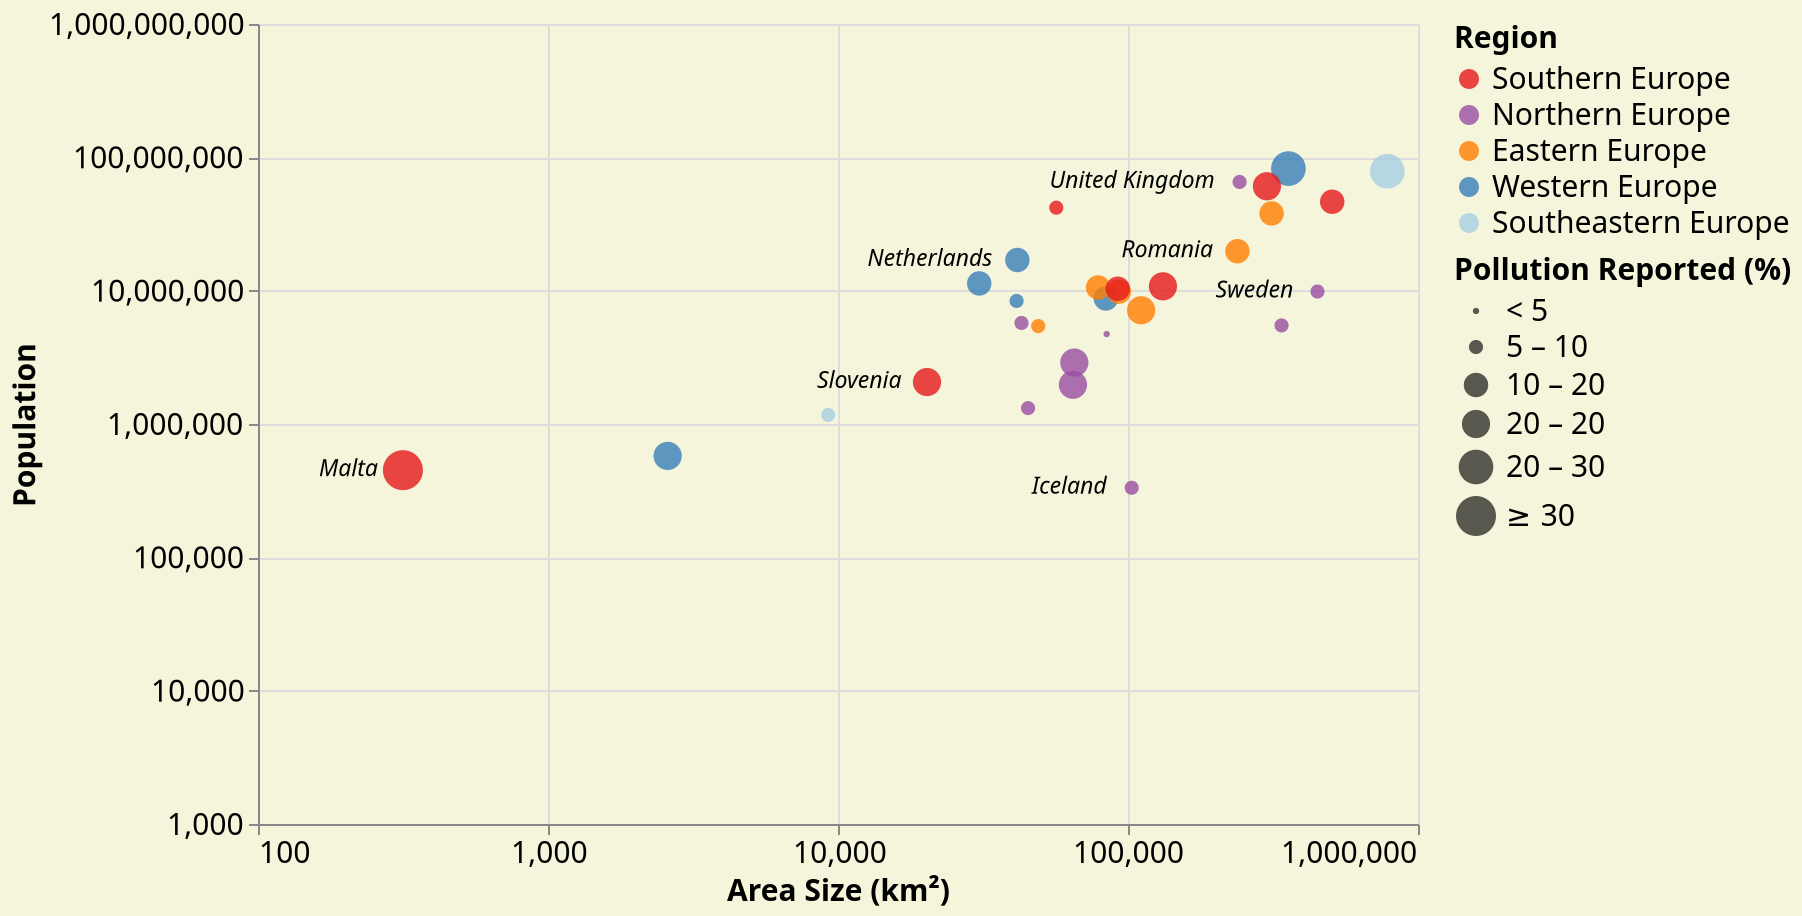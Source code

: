 {
  "$schema": "https://vega.github.io/schema/vega-lite/v4.json",
  "width": 580,
  "height": 400,
  "background": "#f5f5dc",
  "data": {
    "values": [
      {
        "country": "Austria",
        "Area Size (km²)": 83879,
        "Population": 8736668,
        "PercentageofreportedPollution": 10.7,
        "Region": "Western Europe",
        "LifeExpectancy": 81.8,
        "avg_high_temp": 54.2,
        "avg_low_temp": 37.4,
        "avg_precipitation": 39.3
      },
      {
        "country": "Belgium",
        "Area Size (km²)": 30689,
        "Population": 11331422,
        "PercentageofreportedPollution": 13.2,
        "Region": "Western Europe",
        "LifeExpectancy": 81.5,
        "avg_high_temp": 55.5,
        "avg_low_temp": 42,
        "avg_precipitation": 33.1
      },
      {
        "country": "Bulgaria",
        "Area Size (km²)": 110994,
        "Population": 7127822,
        "PercentageofreportedPollution": 15.1,
        "Region": "Eastern Europe",
        "LifeExpectancy": 74.9,
        "avg_high_temp": 59.3,
        "avg_low_temp": 43.4,
        "avg_precipitation": 24.7
      },
      {
        "country": "Switzerland",
        "Area Size (km²)": 41285,
        "Population": 8373338,
        "PercentageofreportedPollution": 8.9,
        "Region": "Western Europe",
        "LifeExpectancy": 83.7,
        "avg_high_temp": 62.3,
        "avg_low_temp": 48,
        "avg_precipitation": 41.1
      },
      {
        "country": "Cyprus",
        "Area Size (km²)": 9251,
        "Population": 1170187,
        "PercentageofreportedPollution": 9.2,
        "Region": "Southeastern Europe",
        "LifeExpectancy": 82.7,
        "avg_high_temp": 75.1,
        "avg_low_temp": 57.5,
        "avg_precipitation": 15.4
      },
      {
        "country": "Czechia",
        "Area Size (km²)": 78866,
        "Population": 10566332,
        "PercentageofreportedPollution": 13.5,
        "Region": "Eastern Europe",
        "LifeExpectancy": 79.1,
        "avg_high_temp": 51.4,
        "avg_low_temp": 37.3,
        "avg_precipitation": 27.4
      },
      {
        "country": "Germany",
        "Area Size (km²)": 357386,
        "Population": 82348669,
        "PercentageofreportedPollution": 23.2,
        "Region": "Western Europe",
        "LifeExpectancy": 81,
        "avg_high_temp": 51.4,
        "avg_low_temp": 41.6,
        "avg_precipitation": 23.9
      },
      {
        "country": "Denmark",
        "Area Size (km²)": 42933,
        "Population": 5728010,
        "PercentageofreportedPollution": 6.8,
        "Region": "Northern Europe",
        "LifeExpectancy": 80.9,
        "avg_high_temp": 48.4,
        "avg_low_temp": 35.9,
        "avg_precipitation": 25.6
      },
      {
        "country": "Estonia",
        "Area Size (km²)": 45227,
        "Population": 1315790,
        "PercentageofreportedPollution": 9.9,
        "Region": "Northern Europe",
        "LifeExpectancy": 78,
        "avg_high_temp": 43.9,
        "avg_low_temp": 31.3,
        "avg_precipitation": 21.9
      },
      {
        "country": "Greece",
        "Area Size (km²)": 131957,
        "Population": 10775971,
        "PercentageofreportedPollution": 19.6,
        "Region": "Southern Europe",
        "LifeExpectancy": 81.5,
        "avg_high_temp": 60.5,
        "avg_low_temp": 45.6,
        "avg_precipitation": 30.7
      },
      {
        "country": "Spain",
        "Area Size (km²)": 505990,
        "Population": 46440000,
        "PercentageofreportedPollution": 10.1,
        "Region": "Southern Europe",
        "LifeExpectancy": 83.5,
        "avg_high_temp": 54,
        "avg_low_temp": 40.5,
        "avg_precipitation": 29.4
      },
      {
        "country": "Finland",
        "Area Size (km²)": 338440,
        "Population": 5487000,
        "PercentageofreportedPollution": 7.2,
        "Region": "Northern Europe",
        "LifeExpectancy": 81.5,
        "avg_high_temp": 70.1,
        "avg_low_temp": 53.9,
        "avg_precipitation": 25.3
      },
      {
        "country": "Croatia",
        "Area Size (km²)": 56594,
        "Population": 41910000,
        "PercentageofreportedPollution": 7,
        "Region": "Southern Europe",
        "LifeExpectancy": 78.2,
        "avg_high_temp": 43.1,
        "avg_low_temp": 34.2,
        "avg_precipitation": 38.1
      },
      {
        "country": "Hungary",
        "Area Size (km²)": 93030,
        "Population": 9830000,
        "PercentageofreportedPollution": 12.8,
        "Region": "Eastern Europe",
        "LifeExpectancy": 76.2,
        "avg_high_temp": 55.2,
        "avg_low_temp": 44,
        "avg_precipitation": 40.8
      },
      {
        "country": "Ireland",
        "Area Size (km²)": 84421,
        "Population": 4726000,
        "PercentageofreportedPollution": 4.6,
        "Region": "Northern Europe",
        "LifeExpectancy": 81.8,
        "avg_high_temp": 63.8,
        "avg_low_temp": 49.1,
        "avg_precipitation": 30.4
      },
      {
        "country": "Iceland",
        "Area Size (km²)": 103000,
        "Population": 332529,
        "PercentageofreportedPollution": 7.9,
        "Region": "Northern Europe",
        "LifeExpectancy": 82.2,
        "avg_high_temp": 48.8,
        "avg_low_temp": 38.2,
        "avg_precipitation": 23.2
      },
      {
        "country": "Italy",
        "Area Size (km²)": 301338,
        "Population": 60670000,
        "PercentageofreportedPollution": 15.1,
        "Region": "Southern Europe",
        "LifeExpectancy": 83.4,
        "avg_high_temp": 49.6,
        "avg_low_temp": 36.9,
        "avg_precipitation": 26.3
      },
      {
        "country": "Lithuania",
        "Area Size (km²)": 65300,
        "Population": 2889000,
        "PercentageofreportedPollution": 15.6,
        "Region": "Northern Europe",
        "LifeExpectancy": 74.9,
        "avg_high_temp": 54.6,
        "avg_low_temp": 41.2,
        "avg_precipitation": 32.4
      },
      {
        "country": "Luxembourg",
        "Area Size (km²)": 2586,
        "Population": 576249,
        "PercentageofreportedPollution": 16.1,
        "Region": "Western Europe",
        "LifeExpectancy": 82.7,
        "avg_high_temp": 72.3,
        "avg_low_temp": 59.1,
        "avg_precipitation": 22
      },
      {
        "country": "Latvia",
        "Area Size (km²)": 64589,
        "Population": 1969000,
        "PercentageofreportedPollution": 17.2,
        "Region": "Northern Europe",
        "LifeExpectancy": 74.9,
        "avg_high_temp": 55.1,
        "avg_low_temp": 43.7,
        "avg_precipitation": 29.7
      },
      {
        "country": "Malta",
        "Area Size (km²)": 316,
        "Population": 450415,
        "PercentageofreportedPollution": 30.2,
        "Region": "Southern Europe",
        "LifeExpectancy": 82.6,
        "avg_high_temp": 44.1,
        "avg_low_temp": 33.8,
        "avg_precipitation": 44.2
      },
      {
        "country": "Netherlands",
        "Area Size (km²)": 41543,
        "Population": 16980000,
        "PercentageofreportedPollution": 13.2,
        "Region": "Western Europe",
        "LifeExpectancy": 81.7,
        "avg_high_temp": 56.2,
        "avg_low_temp": 33.8,
        "avg_precipitation": 24.6
      },
      {
        "country": "Poland",
        "Area Size (km²)": 312679,
        "Population": 37970000,
        "PercentageofreportedPollution": 11.4,
        "Region": "Eastern Europe",
        "LifeExpectancy": 78,
        "avg_high_temp": 57.1,
        "avg_low_temp": 41.1,
        "avg_precipitation": 24.7
      },
      {
        "country": "Portugal",
        "Area Size (km²)": 92212,
        "Population": 10340000,
        "PercentageofreportedPollution": 13.1,
        "Region": "Southern Europe",
        "LifeExpectancy": 81.3,
        "avg_high_temp": 53,
        "avg_low_temp": 36,
        "avg_precipitation": 26.2
      },
      {
        "country": "Romania",
        "Area Size (km²)": 238397,
        "Population": 19760000,
        "PercentageofreportedPollution": 14.5,
        "Region": "Eastern Europe",
        "LifeExpectancy": 75.3,
        "avg_high_temp": 53.8,
        "avg_low_temp": 38.7,
        "avg_precipitation": 49.1
      },
      {
        "country": "Sweden",
        "Area Size (km²)": 450295,
        "Population": 9851000,
        "PercentageofreportedPollution": 6.3,
        "Region": "Northern Europe",
        "LifeExpectancy": 82.4,
        "avg_high_temp": 69.3,
        "avg_low_temp": 52.3,
        "avg_precipitation": 21.7
      },
      {
        "country": "Slovenia",
        "Area Size (km²)": 20271,
        "Population": 2064000,
        "PercentageofreportedPollution": 15.9,
        "Region": "Southern Europe",
        "LifeExpectancy": 81.2,
        "avg_high_temp": 46.7,
        "avg_low_temp": 33.6,
        "avg_precipitation": 22.6
      },
      {
        "country": "Slovakia",
        "Area Size (km²)": 49035,
        "Population": 5426000,
        "PercentageofreportedPollution": 9.3,
        "Region": "Eastern Europe",
        "LifeExpectancy": 77.3,
        "avg_high_temp": 50.8,
        "avg_low_temp": 35.8,
        "avg_precipitation": 46.7
      },
      {
        "country": "Turkey",
        "Area Size (km²)": 783562,
        "Population": 78740000,
        "PercentageofreportedPollution": 24.5,
        "Region": "Southeastern Europe",
        "LifeExpectancy": 78.1,
        "avg_high_temp": 63.9,
        "avg_low_temp": 44.6,
        "avg_precipitation": 25.7
      },
      {
        "country": "United Kingdom",
        "Area Size (km²)": 242495,
        "Population": 65380000,
        "PercentageofreportedPollution": 9,
        "Region": "Northern Europe",
        "LifeExpectancy": 81.2,
        "avg_high_temp": 55.3,
        "avg_low_temp": 42.9,
        "avg_precipitation": 29.7
      }
    ]
  },
  "params": [
    {
      "name": "Population_Above",
      "value": 0,
      "bind": {
        "input": "range",
        "min": 0,
        "max": 30,
        "step": 5,
        "name": "Pollution (%): "
      }
    },
    {
      "name": "Continent_selection",
      "bind": {
        "input": "select",
        "options": [
          null,
          "Southern Europe",
          "Northern Europe",
          "Eastern Europe",
          "Western Europe",
          "Southeastern Europe"
        ],
        "labels": [
          "Show All",
          "Southern Europe",
          "Northern Europe",
          "Eastern Europe",
          "Western Europe",
          "Southeastern Europe"
        ],
        "name": "Region Selection: "
      }
    }
  ],
  "transform": [
    {
      "filter": "Continent_selection == null || datum.Region == Continent_selection"
    },
    {"filter": "datum.PercentageofreportedPollution > Population_Above"}
  ],
  "encoding": {
    "x": {
      "field": "Area Size (km²)",
      "type": "quantitative",
      "axis": {
        "tickCount": 4,
        "labelFontSize": 15,
        "titleFontSize": 15
      },
      "scale": {"type": "log", "domain": [100, 1000000]}
    },
    "y": {
      "field": "Population",
      "type": "quantitative",
      "axis": {"tickCount": 6, "labelFontSize": 15, "titleFontSize": 15},
      "scale": {"type": "log", "domain": [1000, 1000000000]}
    }
  },
  "layer": [
    {
      "selection": {
        "continent_highlight": {
          "type": "multi",
          "fields": ["Region"],
          "bind": "legend"
        }
      },
      "mark": "circle",
      "encoding": {
        "x": {
          "field": "Area Size (km²)",
          "type": "quantitative",
          "axis": {
            "tickCount": 4,
            "labelFontSize": 15,
            "titleFontSize": 15
          },
          "scale": {"type": "log", "domain": [100, 1000000]}
        },
        "y": {
          "field": "Population",
          "type": "quantitative",
          "axis": {"tickCount": 6, "labelFontSize": 15, "titleFontSize": 15},
          "scale": {"type": "log", "domain": [1000, 1000000000]}
        },
        "color": {
          "legend": {
            "title": "Region",
            "titleFontSize": 15,
            "labelFontSize": 15
          },
          "field": "Region",
          "type": "nominal",
          "scale": {
            "domain": [
              "Southern Europe",
              "Northern Europe",
              "Eastern Europe",
              "Western Europe",
              "Southeastern Europe"
            ],
            "range": ["#e41a1c", "#984ea3", "#ff7f00", "#377eb8", "#a6cee3"]
          }
        },
        "opacity": {
          "condition": {"selection": "continent_highlight", "value": 0.8},
          "value": 0.2
        },
        "size": {
          "field": "PercentageofreportedPollution",
          "type": "quantitative",
          "scale": {
            "type": "threshold",
            "domain": [5, 10, 15, 20, 30],
            "range": [10, 50, 150, 200, 300, 400]
          },
          "legend": {
            "format": ".1s",
            "title": "Pollution Reported (%)",
            "titleFontSize": 15,
            "labelFontSize": 15
          }
        },
        "tooltip": [
          {"field": "country", "type": "nominal", "title": "Country"},
          {"field": "Population", "type": "quantitative", "format": ","},
          {
            "field": "LifeExpectancy",
            "type": "quantitative",
            "title": "Life Expectancy",
            "format": ","
          },
          {
            "field": "PercentageofreportedPollution",
            "type": "quantitative",
            "title": " Pollution Reported(%)",
            "format": ","
          },
          {
            "field": "avg_high_temp",
            "type": "quantitative",
            "title": "Average High Temperature(°C)",
            "format": ".2f"
          },
          {
            "field": "avg_low_temp",
            "type": "quantitative",
            "title": "Average Low Temperature(°C)",
            "format": ".2f"
          }
        ]
      }
    },
    {
      "mark": {
        "type": "text",
        "align": "right",
        "baseline": "middle",
        "dx": -12,
        "fontSize": 11.5,
        "fontStyle": "italic"
      },
      "encoding": {
        "text": {"field": "country", "type": "nominal"},
        "color": {"value": "black"},
        "opacity": {
          "condition": {
            "test": "datum['country'] == 'Slovenia' || datum['country'] == 'Sweden' || datum['country'] == 'Romania' || datum['country'] == 'United Kingdom' || datum['country'] == 'Netherlands' || datum['country'] == 'Malta' ||  datum['country'] == 'Iceland'",
            "value": 1
          },
          "value": 0
        }
      }
    }
  ],
  "config": {}
}
